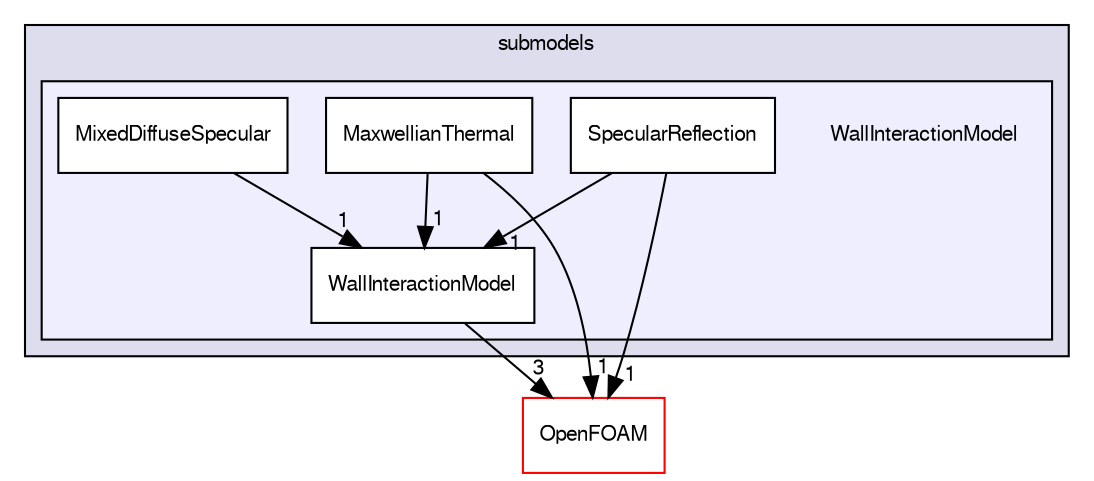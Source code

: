 digraph "src/lagrangian/dsmc/submodels/WallInteractionModel" {
  bgcolor=transparent;
  compound=true
  node [ fontsize="10", fontname="FreeSans"];
  edge [ labelfontsize="10", labelfontname="FreeSans"];
  subgraph clusterdir_458f6aebeeb838d83bef895f79509191 {
    graph [ bgcolor="#ddddee", pencolor="black", label="submodels" fontname="FreeSans", fontsize="10", URL="dir_458f6aebeeb838d83bef895f79509191.html"]
  subgraph clusterdir_af15e07657218a328bd6fb2771d571f0 {
    graph [ bgcolor="#eeeeff", pencolor="black", label="" URL="dir_af15e07657218a328bd6fb2771d571f0.html"];
    dir_af15e07657218a328bd6fb2771d571f0 [shape=plaintext label="WallInteractionModel"];
    dir_78238ae2e77ab28d1794dd927f3e7507 [shape=box label="MaxwellianThermal" color="black" fillcolor="white" style="filled" URL="dir_78238ae2e77ab28d1794dd927f3e7507.html"];
    dir_d3f13e35797c01f34f20e6892d240c98 [shape=box label="MixedDiffuseSpecular" color="black" fillcolor="white" style="filled" URL="dir_d3f13e35797c01f34f20e6892d240c98.html"];
    dir_0be02660d6ab3cb199374a88abce544a [shape=box label="SpecularReflection" color="black" fillcolor="white" style="filled" URL="dir_0be02660d6ab3cb199374a88abce544a.html"];
    dir_78f5307af7428c9775b0db9a79644213 [shape=box label="WallInteractionModel" color="black" fillcolor="white" style="filled" URL="dir_78f5307af7428c9775b0db9a79644213.html"];
  }
  }
  dir_c5473ff19b20e6ec4dfe5c310b3778a8 [shape=box label="OpenFOAM" color="red" URL="dir_c5473ff19b20e6ec4dfe5c310b3778a8.html"];
  dir_d3f13e35797c01f34f20e6892d240c98->dir_78f5307af7428c9775b0db9a79644213 [headlabel="1", labeldistance=1.5 headhref="dir_001253_001255.html"];
  dir_78238ae2e77ab28d1794dd927f3e7507->dir_78f5307af7428c9775b0db9a79644213 [headlabel="1", labeldistance=1.5 headhref="dir_001252_001255.html"];
  dir_78238ae2e77ab28d1794dd927f3e7507->dir_c5473ff19b20e6ec4dfe5c310b3778a8 [headlabel="1", labeldistance=1.5 headhref="dir_001252_001732.html"];
  dir_0be02660d6ab3cb199374a88abce544a->dir_78f5307af7428c9775b0db9a79644213 [headlabel="1", labeldistance=1.5 headhref="dir_001254_001255.html"];
  dir_0be02660d6ab3cb199374a88abce544a->dir_c5473ff19b20e6ec4dfe5c310b3778a8 [headlabel="1", labeldistance=1.5 headhref="dir_001254_001732.html"];
  dir_78f5307af7428c9775b0db9a79644213->dir_c5473ff19b20e6ec4dfe5c310b3778a8 [headlabel="3", labeldistance=1.5 headhref="dir_001255_001732.html"];
}
